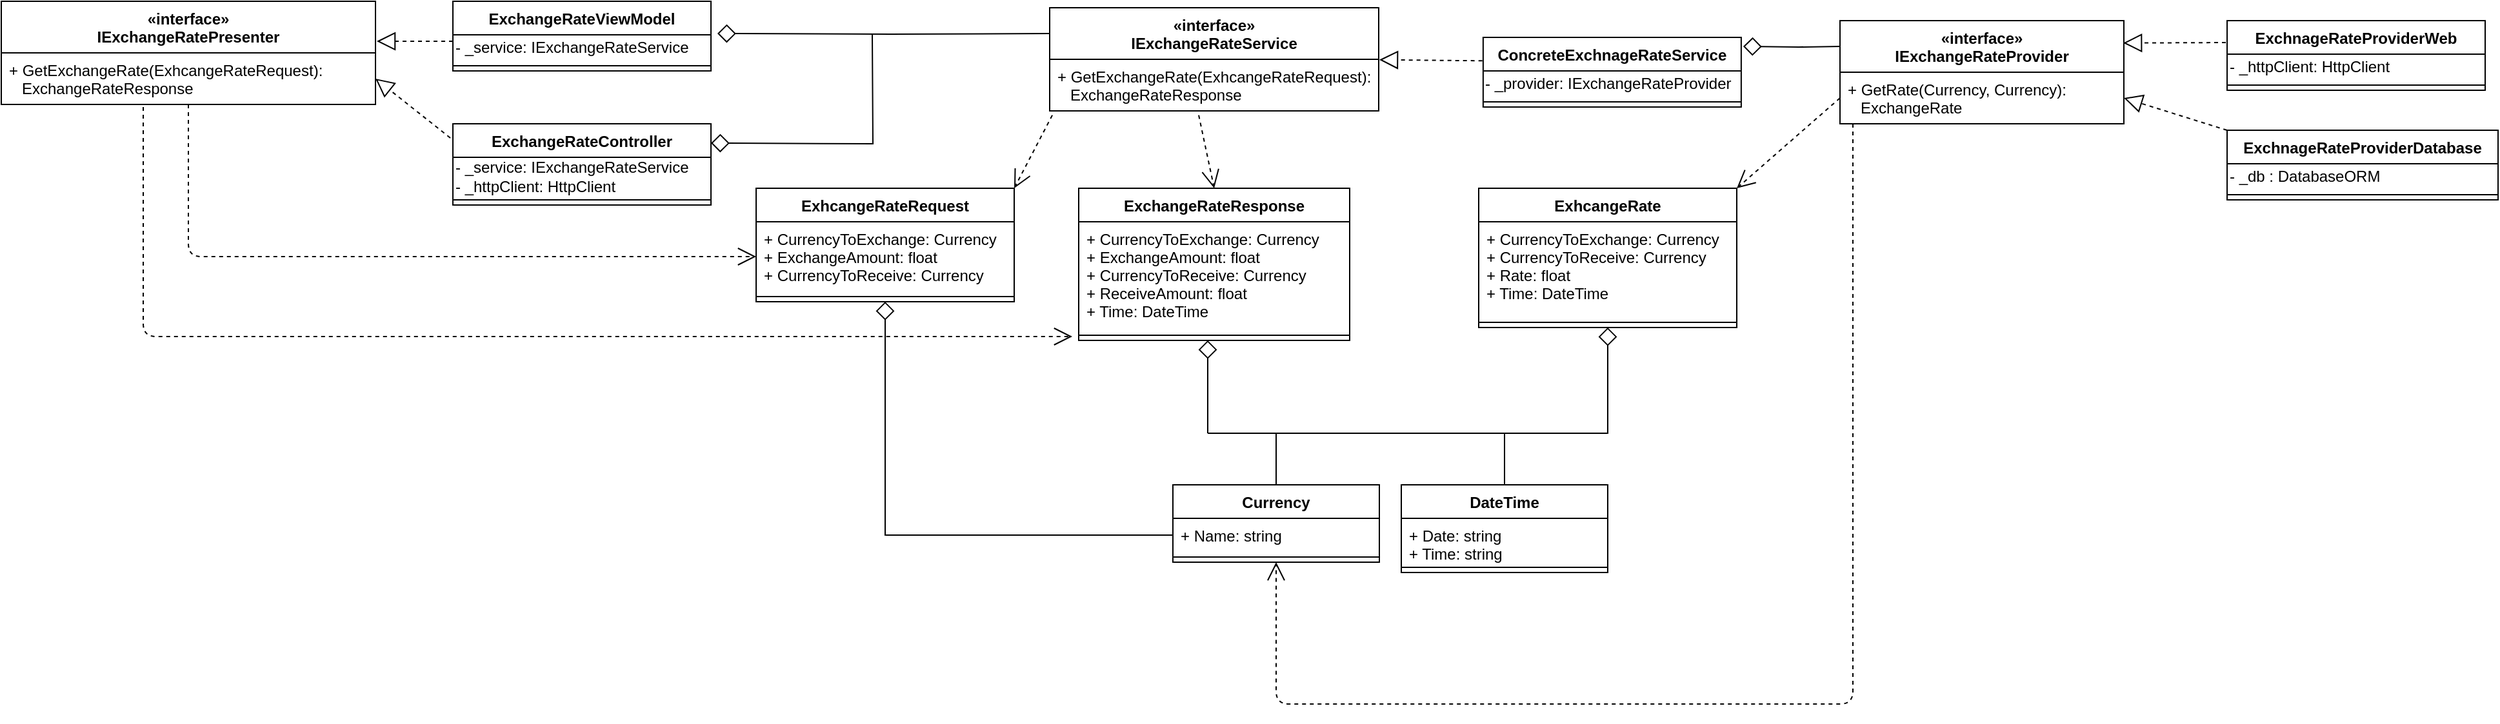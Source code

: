<mxfile version="14.9.6" type="device"><diagram id="v5Y_Vw3yth0VwFMqIOzA" name="Сторінка-1"><mxGraphModel dx="2178" dy="840" grid="1" gridSize="5" guides="1" tooltips="1" connect="1" arrows="1" fold="1" page="1" pageScale="1" pageWidth="827" pageHeight="1169" math="0" shadow="0"><root><mxCell id="0"/><mxCell id="1" parent="0"/><mxCell id="kKnmN7ZLwUnDlmEdPqom-1" value="Currency" style="swimlane;fontStyle=1;align=center;verticalAlign=top;childLayout=stackLayout;horizontal=1;startSize=26;horizontalStack=0;resizeParent=1;resizeParentMax=0;resizeLast=0;collapsible=1;marginBottom=0;" vertex="1" parent="1"><mxGeometry x="333" y="380" width="160" height="60" as="geometry"/></mxCell><mxCell id="kKnmN7ZLwUnDlmEdPqom-2" value="+ Name: string" style="text;strokeColor=none;align=left;verticalAlign=top;spacingLeft=4;spacingRight=4;overflow=hidden;rotatable=0;points=[[0,0.5],[1,0.5]];portConstraint=eastwest;" vertex="1" parent="kKnmN7ZLwUnDlmEdPqom-1"><mxGeometry y="26" width="160" height="26" as="geometry"/></mxCell><mxCell id="kKnmN7ZLwUnDlmEdPqom-3" value="" style="line;strokeWidth=1;fillColor=none;align=left;verticalAlign=middle;spacingTop=-1;spacingLeft=3;spacingRight=3;rotatable=0;labelPosition=right;points=[];portConstraint=eastwest;" vertex="1" parent="kKnmN7ZLwUnDlmEdPqom-1"><mxGeometry y="52" width="160" height="8" as="geometry"/></mxCell><mxCell id="kKnmN7ZLwUnDlmEdPqom-5" value="ExchangeRateResponse" style="swimlane;fontStyle=1;align=center;verticalAlign=top;childLayout=stackLayout;horizontal=1;startSize=26;horizontalStack=0;resizeParent=1;resizeParentMax=0;resizeLast=0;collapsible=1;marginBottom=0;" vertex="1" parent="1"><mxGeometry x="260" y="150" width="210" height="118" as="geometry"/></mxCell><mxCell id="kKnmN7ZLwUnDlmEdPqom-6" value="+ CurrencyToExchange: Currency&#10;+ ExchangeAmount: float&#10;+ CurrencyToReceive: Currency&#10;+ ReceiveAmount: float&#10;+ Time: DateTime" style="text;strokeColor=none;align=left;verticalAlign=top;spacingLeft=4;spacingRight=4;overflow=hidden;rotatable=0;points=[[0,0.5],[1,0.5]];portConstraint=eastwest;" vertex="1" parent="kKnmN7ZLwUnDlmEdPqom-5"><mxGeometry y="26" width="210" height="84" as="geometry"/></mxCell><mxCell id="kKnmN7ZLwUnDlmEdPqom-7" value="" style="line;strokeWidth=1;fillColor=none;align=left;verticalAlign=middle;spacingTop=-1;spacingLeft=3;spacingRight=3;rotatable=0;labelPosition=right;points=[];portConstraint=eastwest;" vertex="1" parent="kKnmN7ZLwUnDlmEdPqom-5"><mxGeometry y="110" width="210" height="8" as="geometry"/></mxCell><mxCell id="kKnmN7ZLwUnDlmEdPqom-9" value="DateTime" style="swimlane;fontStyle=1;align=center;verticalAlign=top;childLayout=stackLayout;horizontal=1;startSize=26;horizontalStack=0;resizeParent=1;resizeParentMax=0;resizeLast=0;collapsible=1;marginBottom=0;" vertex="1" parent="1"><mxGeometry x="510" y="380" width="160" height="68" as="geometry"/></mxCell><mxCell id="kKnmN7ZLwUnDlmEdPqom-10" value="+ Date: string&#10;+ Time: string" style="text;strokeColor=none;fillColor=none;align=left;verticalAlign=top;spacingLeft=4;spacingRight=4;overflow=hidden;rotatable=0;points=[[0,0.5],[1,0.5]];portConstraint=eastwest;" vertex="1" parent="kKnmN7ZLwUnDlmEdPqom-9"><mxGeometry y="26" width="160" height="34" as="geometry"/></mxCell><mxCell id="kKnmN7ZLwUnDlmEdPqom-11" value="" style="line;strokeWidth=1;fillColor=none;align=left;verticalAlign=middle;spacingTop=-1;spacingLeft=3;spacingRight=3;rotatable=0;labelPosition=right;points=[];portConstraint=eastwest;" vertex="1" parent="kKnmN7ZLwUnDlmEdPqom-9"><mxGeometry y="60" width="160" height="8" as="geometry"/></mxCell><mxCell id="kKnmN7ZLwUnDlmEdPqom-48" style="edgeStyle=orthogonalEdgeStyle;rounded=0;orthogonalLoop=1;jettySize=auto;html=1;entryX=0;entryY=0.5;entryDx=0;entryDy=0;endArrow=none;endFill=0;startArrow=diamond;startFill=0;endSize=12;startSize=12;" edge="1" parent="1" source="kKnmN7ZLwUnDlmEdPqom-15" target="kKnmN7ZLwUnDlmEdPqom-2"><mxGeometry relative="1" as="geometry"/></mxCell><mxCell id="kKnmN7ZLwUnDlmEdPqom-15" value="ExhcangeRateRequest" style="swimlane;fontStyle=1;align=center;verticalAlign=top;childLayout=stackLayout;horizontal=1;startSize=26;horizontalStack=0;resizeParent=1;resizeParentMax=0;resizeLast=0;collapsible=1;marginBottom=0;" vertex="1" parent="1"><mxGeometry x="10" y="150" width="200" height="88" as="geometry"/></mxCell><mxCell id="kKnmN7ZLwUnDlmEdPqom-16" value="+ CurrencyToExchange: Currency&#10;+ ExchangeAmount: float&#10;+ CurrencyToReceive: Currency" style="text;strokeColor=none;fillColor=none;align=left;verticalAlign=top;spacingLeft=4;spacingRight=4;overflow=hidden;rotatable=0;points=[[0,0.5],[1,0.5]];portConstraint=eastwest;" vertex="1" parent="kKnmN7ZLwUnDlmEdPqom-15"><mxGeometry y="26" width="200" height="54" as="geometry"/></mxCell><mxCell id="kKnmN7ZLwUnDlmEdPqom-17" value="" style="line;strokeWidth=1;fillColor=none;align=left;verticalAlign=middle;spacingTop=-1;spacingLeft=3;spacingRight=3;rotatable=0;labelPosition=right;points=[];portConstraint=eastwest;" vertex="1" parent="kKnmN7ZLwUnDlmEdPqom-15"><mxGeometry y="80" width="200" height="8" as="geometry"/></mxCell><mxCell id="kKnmN7ZLwUnDlmEdPqom-21" value="" style="endArrow=none;html=1;entryX=0.5;entryY=0;entryDx=0;entryDy=0;endFill=0;" edge="1" parent="1" target="kKnmN7ZLwUnDlmEdPqom-1"><mxGeometry width="50" height="50" relative="1" as="geometry"><mxPoint x="413" y="340" as="sourcePoint"/><mxPoint x="300" y="220" as="targetPoint"/></mxGeometry></mxCell><mxCell id="kKnmN7ZLwUnDlmEdPqom-28" value="«interface»&#10;IExchangeRateProvider" style="swimlane;fontStyle=1;align=center;verticalAlign=top;childLayout=stackLayout;horizontal=1;startSize=40;horizontalStack=0;resizeParent=1;resizeParentMax=0;resizeLast=0;collapsible=1;marginBottom=0;fillColor=none;" vertex="1" parent="1"><mxGeometry x="850" y="20" width="220" height="80" as="geometry"/></mxCell><mxCell id="kKnmN7ZLwUnDlmEdPqom-29" value="+ GetRate(Currency, Currency):&#10;   ExchangeRate" style="text;strokeColor=none;fillColor=none;align=left;verticalAlign=top;spacingLeft=4;spacingRight=4;overflow=hidden;rotatable=0;points=[[0,0.5],[1,0.5]];portConstraint=eastwest;fontStyle=0" vertex="1" parent="kKnmN7ZLwUnDlmEdPqom-28"><mxGeometry y="40" width="220" height="40" as="geometry"/></mxCell><mxCell id="kKnmN7ZLwUnDlmEdPqom-46" style="edgeStyle=orthogonalEdgeStyle;rounded=0;orthogonalLoop=1;jettySize=auto;html=1;entryX=0.5;entryY=0;entryDx=0;entryDy=0;endArrow=none;endFill=0;startArrow=diamond;startFill=0;endSize=12;startSize=12;" edge="1" parent="1" source="kKnmN7ZLwUnDlmEdPqom-43" target="kKnmN7ZLwUnDlmEdPqom-9"><mxGeometry relative="1" as="geometry"><Array as="points"><mxPoint x="670" y="340"/><mxPoint x="590" y="340"/></Array></mxGeometry></mxCell><mxCell id="kKnmN7ZLwUnDlmEdPqom-43" value="ExhcangeRate" style="swimlane;fontStyle=1;align=center;verticalAlign=top;childLayout=stackLayout;horizontal=1;startSize=26;horizontalStack=0;resizeParent=1;resizeParentMax=0;resizeLast=0;collapsible=1;marginBottom=0;" vertex="1" parent="1"><mxGeometry x="570" y="150" width="200" height="108" as="geometry"/></mxCell><mxCell id="kKnmN7ZLwUnDlmEdPqom-44" value="+ CurrencyToExchange: Currency&#10;+ CurrencyToReceive: Currency&#10;+ Rate: float&#10;+ Time: DateTime " style="text;strokeColor=none;fillColor=none;align=left;verticalAlign=top;spacingLeft=4;spacingRight=4;overflow=hidden;rotatable=0;points=[[0,0.5],[1,0.5]];portConstraint=eastwest;" vertex="1" parent="kKnmN7ZLwUnDlmEdPqom-43"><mxGeometry y="26" width="200" height="74" as="geometry"/></mxCell><mxCell id="kKnmN7ZLwUnDlmEdPqom-45" value="" style="line;strokeWidth=1;fillColor=none;align=left;verticalAlign=middle;spacingTop=-1;spacingLeft=3;spacingRight=3;rotatable=0;labelPosition=right;points=[];portConstraint=eastwest;" vertex="1" parent="kKnmN7ZLwUnDlmEdPqom-43"><mxGeometry y="100" width="200" height="8" as="geometry"/></mxCell><mxCell id="kKnmN7ZLwUnDlmEdPqom-47" value="" style="endArrow=none;html=1;" edge="1" parent="1"><mxGeometry width="50" height="50" relative="1" as="geometry"><mxPoint x="360" y="340" as="sourcePoint"/><mxPoint x="590" y="340" as="targetPoint"/></mxGeometry></mxCell><mxCell id="kKnmN7ZLwUnDlmEdPqom-50" value="" style="endArrow=none;html=1;startArrow=diamond;startFill=0;endSize=12;startSize=12;" edge="1" parent="1"><mxGeometry width="50" height="50" relative="1" as="geometry"><mxPoint x="360" y="268" as="sourcePoint"/><mxPoint x="360" y="340" as="targetPoint"/></mxGeometry></mxCell><mxCell id="kKnmN7ZLwUnDlmEdPqom-51" value="" style="endArrow=open;html=1;dashed=1;endFill=0;entryX=1;entryY=0;entryDx=0;entryDy=0;exitX=0;exitY=0.5;exitDx=0;exitDy=0;endSize=12;startSize=12;" edge="1" parent="1" source="kKnmN7ZLwUnDlmEdPqom-29" target="kKnmN7ZLwUnDlmEdPqom-43"><mxGeometry width="50" height="50" relative="1" as="geometry"><mxPoint x="940" y="350" as="sourcePoint"/><mxPoint x="990" y="300" as="targetPoint"/></mxGeometry></mxCell><mxCell id="kKnmN7ZLwUnDlmEdPqom-52" value="" style="endArrow=open;html=1;dashed=1;endFill=0;entryX=0.5;entryY=1;entryDx=0;entryDy=0;endSize=12;startSize=12;" edge="1" parent="1" target="kKnmN7ZLwUnDlmEdPqom-1"><mxGeometry width="50" height="50" relative="1" as="geometry"><mxPoint x="860" y="100" as="sourcePoint"/><mxPoint x="780" y="160" as="targetPoint"/><Array as="points"><mxPoint x="860" y="550"/><mxPoint x="413" y="550"/></Array></mxGeometry></mxCell><mxCell id="kKnmN7ZLwUnDlmEdPqom-53" value="«interface»&#10;IExchangeRateService" style="swimlane;fontStyle=1;align=center;verticalAlign=top;childLayout=stackLayout;horizontal=1;startSize=40;horizontalStack=0;resizeParent=1;resizeParentMax=0;resizeLast=0;collapsible=1;marginBottom=0;fillColor=none;" vertex="1" parent="1"><mxGeometry x="237.5" y="10" width="255" height="80" as="geometry"/></mxCell><mxCell id="kKnmN7ZLwUnDlmEdPqom-54" value="+ GetExchangeRate(ExhcangeRateRequest):&#10;   ExchangeRateResponse" style="text;strokeColor=none;fillColor=none;align=left;verticalAlign=top;spacingLeft=4;spacingRight=4;overflow=hidden;rotatable=0;points=[[0,0.5],[1,0.5]];portConstraint=eastwest;fontStyle=0" vertex="1" parent="kKnmN7ZLwUnDlmEdPqom-53"><mxGeometry y="40" width="255" height="40" as="geometry"/></mxCell><mxCell id="kKnmN7ZLwUnDlmEdPqom-55" value="" style="endArrow=open;html=1;dashed=1;endFill=0;entryX=1;entryY=0;entryDx=0;entryDy=0;exitX=0.008;exitY=1.083;exitDx=0;exitDy=0;endSize=12;startSize=12;exitPerimeter=0;" edge="1" parent="1" source="kKnmN7ZLwUnDlmEdPqom-54" target="kKnmN7ZLwUnDlmEdPqom-15"><mxGeometry width="50" height="50" relative="1" as="geometry"><mxPoint x="205" y="75" as="sourcePoint"/><mxPoint x="125" y="145" as="targetPoint"/></mxGeometry></mxCell><mxCell id="kKnmN7ZLwUnDlmEdPqom-56" value="" style="endArrow=open;html=1;dashed=1;endFill=0;entryX=0.5;entryY=0;entryDx=0;entryDy=0;exitX=0.453;exitY=1.083;exitDx=0;exitDy=0;endSize=12;startSize=12;exitPerimeter=0;" edge="1" parent="1" source="kKnmN7ZLwUnDlmEdPqom-54" target="kKnmN7ZLwUnDlmEdPqom-5"><mxGeometry width="50" height="50" relative="1" as="geometry"><mxPoint x="244.54" y="98.32" as="sourcePoint"/><mxPoint x="215.0" y="155" as="targetPoint"/></mxGeometry></mxCell><mxCell id="kKnmN7ZLwUnDlmEdPqom-57" value="ExchnageRateProviderWeb" style="swimlane;fontStyle=1;align=center;verticalAlign=top;childLayout=stackLayout;horizontal=1;startSize=26;horizontalStack=0;resizeParent=1;resizeParentMax=0;resizeLast=0;collapsible=1;marginBottom=0;" vertex="1" parent="1"><mxGeometry x="1150" y="20" width="200" height="54" as="geometry"/></mxCell><mxCell id="kKnmN7ZLwUnDlmEdPqom-83" value="- _httpClient: HttpClient" style="text;html=1;strokeColor=none;fillColor=none;align=left;verticalAlign=middle;whiteSpace=wrap;rounded=0;" vertex="1" parent="kKnmN7ZLwUnDlmEdPqom-57"><mxGeometry y="26" width="200" height="20" as="geometry"/></mxCell><mxCell id="kKnmN7ZLwUnDlmEdPqom-59" value="" style="line;strokeWidth=1;fillColor=none;align=left;verticalAlign=middle;spacingTop=-1;spacingLeft=3;spacingRight=3;rotatable=0;labelPosition=right;points=[];portConstraint=eastwest;" vertex="1" parent="kKnmN7ZLwUnDlmEdPqom-57"><mxGeometry y="46" width="200" height="8" as="geometry"/></mxCell><mxCell id="kKnmN7ZLwUnDlmEdPqom-63" value="" style="endArrow=block;html=1;dashed=1;endFill=0;entryX=0.998;entryY=0.217;entryDx=0;entryDy=0;endSize=12;startSize=12;entryPerimeter=0;" edge="1" parent="1" target="kKnmN7ZLwUnDlmEdPqom-28"><mxGeometry width="50" height="50" relative="1" as="geometry"><mxPoint x="1149" y="37" as="sourcePoint"/><mxPoint x="1015" y="150.0" as="targetPoint"/></mxGeometry></mxCell><mxCell id="kKnmN7ZLwUnDlmEdPqom-67" style="edgeStyle=orthogonalEdgeStyle;rounded=0;orthogonalLoop=1;jettySize=auto;html=1;entryX=0;entryY=0.25;entryDx=0;entryDy=0;startArrow=diamond;startFill=0;endArrow=none;endFill=0;startSize=12;endSize=12;" edge="1" parent="1" target="kKnmN7ZLwUnDlmEdPqom-28"><mxGeometry relative="1" as="geometry"><mxPoint x="775" y="40" as="sourcePoint"/></mxGeometry></mxCell><mxCell id="kKnmN7ZLwUnDlmEdPqom-64" value="ConcreteExchnageRateService" style="swimlane;fontStyle=1;align=center;verticalAlign=top;childLayout=stackLayout;horizontal=1;startSize=26;horizontalStack=0;resizeParent=1;resizeParentMax=0;resizeLast=0;collapsible=1;marginBottom=0;" vertex="1" parent="1"><mxGeometry x="573.44" y="33" width="200" height="54" as="geometry"/></mxCell><mxCell id="kKnmN7ZLwUnDlmEdPqom-68" value="- _provider: IExchangeRateProvider" style="text;html=1;strokeColor=none;fillColor=none;align=left;verticalAlign=middle;whiteSpace=wrap;rounded=0;" vertex="1" parent="kKnmN7ZLwUnDlmEdPqom-64"><mxGeometry y="26" width="200" height="20" as="geometry"/></mxCell><mxCell id="kKnmN7ZLwUnDlmEdPqom-65" value="" style="line;strokeWidth=1;fillColor=none;align=left;verticalAlign=middle;spacingTop=-1;spacingLeft=3;spacingRight=3;rotatable=0;labelPosition=right;points=[];portConstraint=eastwest;" vertex="1" parent="kKnmN7ZLwUnDlmEdPqom-64"><mxGeometry y="46" width="200" height="8" as="geometry"/></mxCell><mxCell id="kKnmN7ZLwUnDlmEdPqom-66" value="" style="endArrow=block;html=1;dashed=1;endFill=0;entryX=0.998;entryY=0.217;entryDx=0;entryDy=0;exitX=-0.003;exitY=0.336;exitDx=0;exitDy=0;endSize=12;startSize=12;entryPerimeter=0;exitPerimeter=0;" edge="1" parent="1" source="kKnmN7ZLwUnDlmEdPqom-64"><mxGeometry width="50" height="50" relative="1" as="geometry"><mxPoint x="518.44" y="93.0" as="sourcePoint"/><mxPoint x="493" y="50.36" as="targetPoint"/></mxGeometry></mxCell><mxCell id="kKnmN7ZLwUnDlmEdPqom-69" value="«interface»&#10;IExchangeRatePresenter" style="swimlane;fontStyle=1;align=center;verticalAlign=top;childLayout=stackLayout;horizontal=1;startSize=40;horizontalStack=0;resizeParent=1;resizeParentMax=0;resizeLast=0;collapsible=1;marginBottom=0;fillColor=none;" vertex="1" parent="1"><mxGeometry x="-575" y="5" width="290" height="80" as="geometry"/></mxCell><mxCell id="kKnmN7ZLwUnDlmEdPqom-70" value="+ GetExchangeRate(ExhcangeRateRequest):&#10;   ExchangeRateResponse" style="text;strokeColor=none;fillColor=none;align=left;verticalAlign=top;spacingLeft=4;spacingRight=4;overflow=hidden;rotatable=0;points=[[0,0.5],[1,0.5]];portConstraint=eastwest;fontStyle=0" vertex="1" parent="kKnmN7ZLwUnDlmEdPqom-69"><mxGeometry y="40" width="290" height="40" as="geometry"/></mxCell><mxCell id="kKnmN7ZLwUnDlmEdPqom-71" value="ExchangeRateController" style="swimlane;fontStyle=1;align=center;verticalAlign=top;childLayout=stackLayout;horizontal=1;startSize=26;horizontalStack=0;resizeParent=1;resizeParentMax=0;resizeLast=0;collapsible=1;marginBottom=0;" vertex="1" parent="1"><mxGeometry x="-225" y="100" width="200" height="63" as="geometry"/></mxCell><mxCell id="kKnmN7ZLwUnDlmEdPqom-72" value="- _service: IExchangeRateService&lt;br&gt;- _httpClient: HttpClient" style="text;html=1;strokeColor=none;fillColor=none;align=left;verticalAlign=middle;whiteSpace=wrap;rounded=0;" vertex="1" parent="kKnmN7ZLwUnDlmEdPqom-71"><mxGeometry y="26" width="200" height="29" as="geometry"/></mxCell><mxCell id="kKnmN7ZLwUnDlmEdPqom-73" value="" style="line;strokeWidth=1;fillColor=none;align=left;verticalAlign=middle;spacingTop=-1;spacingLeft=3;spacingRight=3;rotatable=0;labelPosition=right;points=[];portConstraint=eastwest;" vertex="1" parent="kKnmN7ZLwUnDlmEdPqom-71"><mxGeometry y="55" width="200" height="8" as="geometry"/></mxCell><mxCell id="kKnmN7ZLwUnDlmEdPqom-74" value="ExchangeRateViewModel" style="swimlane;fontStyle=1;align=center;verticalAlign=top;childLayout=stackLayout;horizontal=1;startSize=26;horizontalStack=0;resizeParent=1;resizeParentMax=0;resizeLast=0;collapsible=1;marginBottom=0;" vertex="1" parent="1"><mxGeometry x="-225" y="5" width="200" height="54" as="geometry"/></mxCell><mxCell id="kKnmN7ZLwUnDlmEdPqom-75" value="- _service: IExchangeRateService" style="text;html=1;strokeColor=none;fillColor=none;align=left;verticalAlign=middle;whiteSpace=wrap;rounded=0;" vertex="1" parent="kKnmN7ZLwUnDlmEdPqom-74"><mxGeometry y="26" width="200" height="20" as="geometry"/></mxCell><mxCell id="kKnmN7ZLwUnDlmEdPqom-76" value="" style="line;strokeWidth=1;fillColor=none;align=left;verticalAlign=middle;spacingTop=-1;spacingLeft=3;spacingRight=3;rotatable=0;labelPosition=right;points=[];portConstraint=eastwest;" vertex="1" parent="kKnmN7ZLwUnDlmEdPqom-74"><mxGeometry y="46" width="200" height="8" as="geometry"/></mxCell><mxCell id="kKnmN7ZLwUnDlmEdPqom-77" value="" style="endArrow=block;html=1;dashed=1;endFill=0;exitX=0;exitY=0.25;exitDx=0;exitDy=0;endSize=12;startSize=12;" edge="1" parent="1" source="kKnmN7ZLwUnDlmEdPqom-75"><mxGeometry width="50" height="50" relative="1" as="geometry"><mxPoint x="-190.16" y="80.784" as="sourcePoint"/><mxPoint x="-284" y="36" as="targetPoint"/></mxGeometry></mxCell><mxCell id="kKnmN7ZLwUnDlmEdPqom-78" value="" style="endArrow=block;html=1;dashed=1;endFill=0;exitX=-0.01;exitY=0.174;exitDx=0;exitDy=0;endSize=12;startSize=12;exitPerimeter=0;entryX=1;entryY=0.5;entryDx=0;entryDy=0;" edge="1" parent="1" source="kKnmN7ZLwUnDlmEdPqom-71" target="kKnmN7ZLwUnDlmEdPqom-70"><mxGeometry width="50" height="50" relative="1" as="geometry"><mxPoint x="-220" y="41" as="sourcePoint"/><mxPoint x="-285" y="45" as="targetPoint"/></mxGeometry></mxCell><mxCell id="kKnmN7ZLwUnDlmEdPqom-79" value="ExchnageRateProviderDatabase" style="swimlane;fontStyle=1;align=center;verticalAlign=top;childLayout=stackLayout;horizontal=1;startSize=26;horizontalStack=0;resizeParent=1;resizeParentMax=0;resizeLast=0;collapsible=1;marginBottom=0;" vertex="1" parent="1"><mxGeometry x="1150" y="105" width="210" height="54" as="geometry"/></mxCell><mxCell id="kKnmN7ZLwUnDlmEdPqom-84" value="- _db : DatabaseORM" style="text;html=1;strokeColor=none;fillColor=none;align=left;verticalAlign=middle;whiteSpace=wrap;rounded=0;" vertex="1" parent="kKnmN7ZLwUnDlmEdPqom-79"><mxGeometry y="26" width="210" height="20" as="geometry"/></mxCell><mxCell id="kKnmN7ZLwUnDlmEdPqom-80" value="" style="line;strokeWidth=1;fillColor=none;align=left;verticalAlign=middle;spacingTop=-1;spacingLeft=3;spacingRight=3;rotatable=0;labelPosition=right;points=[];portConstraint=eastwest;" vertex="1" parent="kKnmN7ZLwUnDlmEdPqom-79"><mxGeometry y="46" width="210" height="8" as="geometry"/></mxCell><mxCell id="kKnmN7ZLwUnDlmEdPqom-81" style="edgeStyle=orthogonalEdgeStyle;rounded=0;orthogonalLoop=1;jettySize=auto;html=1;entryX=0;entryY=0.25;entryDx=0;entryDy=0;startArrow=diamond;startFill=0;endArrow=none;endFill=0;startSize=12;endSize=12;" edge="1" parent="1" target="kKnmN7ZLwUnDlmEdPqom-53"><mxGeometry relative="1" as="geometry"><mxPoint x="-20" y="30" as="sourcePoint"/><mxPoint x="60" y="49.88" as="targetPoint"/></mxGeometry></mxCell><mxCell id="kKnmN7ZLwUnDlmEdPqom-82" style="edgeStyle=orthogonalEdgeStyle;rounded=0;orthogonalLoop=1;jettySize=auto;html=1;startArrow=diamond;startFill=0;endArrow=none;endFill=0;startSize=12;endSize=12;" edge="1" parent="1"><mxGeometry relative="1" as="geometry"><mxPoint x="-25" y="115.0" as="sourcePoint"/><mxPoint x="100" y="30" as="targetPoint"/></mxGeometry></mxCell><mxCell id="kKnmN7ZLwUnDlmEdPqom-85" value="" style="endArrow=block;html=1;dashed=1;endFill=0;entryX=1;entryY=0.5;entryDx=0;entryDy=0;endSize=12;startSize=12;exitX=0;exitY=0;exitDx=0;exitDy=0;" edge="1" parent="1" source="kKnmN7ZLwUnDlmEdPqom-79" target="kKnmN7ZLwUnDlmEdPqom-29"><mxGeometry width="50" height="50" relative="1" as="geometry"><mxPoint x="1154" y="42" as="sourcePoint"/><mxPoint x="1074.56" y="42.36" as="targetPoint"/></mxGeometry></mxCell><mxCell id="kKnmN7ZLwUnDlmEdPqom-106" value="" style="endArrow=open;html=1;dashed=1;endFill=0;entryX=0;entryY=0.5;entryDx=0;entryDy=0;endSize=12;startSize=12;" edge="1" parent="1" source="kKnmN7ZLwUnDlmEdPqom-70" target="kKnmN7ZLwUnDlmEdPqom-16"><mxGeometry width="50" height="50" relative="1" as="geometry"><mxPoint x="-310.46" y="159.0" as="sourcePoint"/><mxPoint x="-340" y="215.68" as="targetPoint"/><Array as="points"><mxPoint x="-430" y="203"/></Array></mxGeometry></mxCell><mxCell id="kKnmN7ZLwUnDlmEdPqom-107" value="" style="endArrow=open;html=1;dashed=1;endFill=0;endSize=12;startSize=12;" edge="1" parent="1"><mxGeometry width="50" height="50" relative="1" as="geometry"><mxPoint x="-465" y="87.0" as="sourcePoint"/><mxPoint x="255" y="265" as="targetPoint"/><Array as="points"><mxPoint x="-465" y="265"/></Array></mxGeometry></mxCell></root></mxGraphModel></diagram></mxfile>